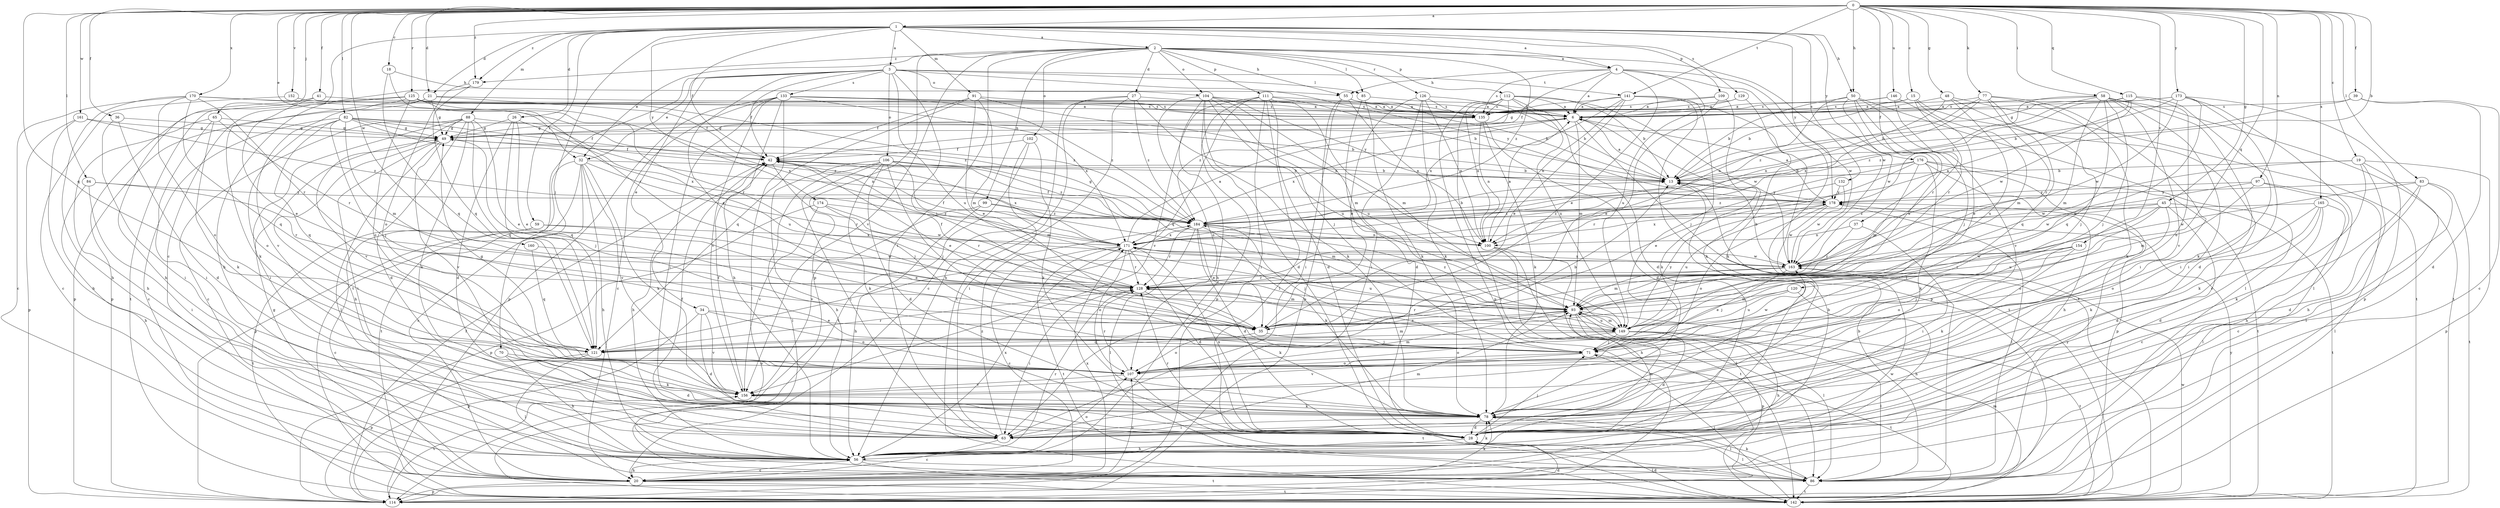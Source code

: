 strict digraph  {
0;
1;
2;
3;
4;
6;
13;
15;
18;
19;
20;
21;
26;
27;
28;
32;
34;
35;
36;
37;
39;
41;
42;
45;
48;
49;
50;
55;
56;
58;
59;
63;
65;
70;
71;
77;
78;
82;
83;
84;
85;
86;
88;
91;
93;
97;
99;
100;
102;
104;
106;
107;
109;
111;
112;
114;
115;
120;
121;
125;
126;
128;
129;
132;
133;
135;
141;
142;
146;
149;
152;
154;
156;
160;
161;
163;
165;
170;
171;
173;
174;
176;
178;
179;
184;
0 -> 1  [label=a];
0 -> 13  [label=b];
0 -> 15  [label=c];
0 -> 18  [label=c];
0 -> 19  [label=c];
0 -> 21  [label=d];
0 -> 32  [label=e];
0 -> 36  [label=f];
0 -> 37  [label=f];
0 -> 39  [label=f];
0 -> 41  [label=f];
0 -> 45  [label=g];
0 -> 48  [label=g];
0 -> 50  [label=h];
0 -> 58  [label=i];
0 -> 65  [label=j];
0 -> 77  [label=k];
0 -> 82  [label=l];
0 -> 83  [label=l];
0 -> 84  [label=l];
0 -> 97  [label=n];
0 -> 115  [label=q];
0 -> 120  [label=q];
0 -> 121  [label=q];
0 -> 125  [label=r];
0 -> 141  [label=t];
0 -> 146  [label=u];
0 -> 152  [label=v];
0 -> 154  [label=v];
0 -> 160  [label=w];
0 -> 161  [label=w];
0 -> 165  [label=x];
0 -> 170  [label=x];
0 -> 173  [label=y];
0 -> 179  [label=z];
1 -> 2  [label=a];
1 -> 3  [label=a];
1 -> 4  [label=a];
1 -> 20  [label=c];
1 -> 21  [label=d];
1 -> 26  [label=d];
1 -> 42  [label=f];
1 -> 50  [label=h];
1 -> 59  [label=i];
1 -> 70  [label=j];
1 -> 88  [label=m];
1 -> 91  [label=m];
1 -> 109  [label=p];
1 -> 129  [label=s];
1 -> 132  [label=s];
1 -> 174  [label=y];
1 -> 176  [label=y];
1 -> 178  [label=y];
1 -> 179  [label=z];
2 -> 4  [label=a];
2 -> 27  [label=d];
2 -> 32  [label=e];
2 -> 55  [label=h];
2 -> 63  [label=i];
2 -> 85  [label=l];
2 -> 99  [label=n];
2 -> 102  [label=o];
2 -> 104  [label=o];
2 -> 111  [label=p];
2 -> 112  [label=p];
2 -> 114  [label=p];
2 -> 126  [label=r];
2 -> 156  [label=v];
2 -> 163  [label=w];
2 -> 179  [label=z];
2 -> 184  [label=z];
3 -> 32  [label=e];
3 -> 34  [label=e];
3 -> 35  [label=e];
3 -> 42  [label=f];
3 -> 71  [label=j];
3 -> 85  [label=l];
3 -> 104  [label=o];
3 -> 106  [label=o];
3 -> 133  [label=s];
3 -> 141  [label=t];
3 -> 142  [label=t];
3 -> 149  [label=u];
3 -> 178  [label=y];
4 -> 6  [label=a];
4 -> 35  [label=e];
4 -> 42  [label=f];
4 -> 55  [label=h];
4 -> 86  [label=l];
4 -> 135  [label=s];
4 -> 149  [label=u];
4 -> 163  [label=w];
6 -> 49  [label=g];
6 -> 78  [label=k];
6 -> 93  [label=m];
6 -> 142  [label=t];
6 -> 171  [label=x];
13 -> 6  [label=a];
13 -> 178  [label=y];
15 -> 6  [label=a];
15 -> 13  [label=b];
15 -> 93  [label=m];
15 -> 121  [label=q];
15 -> 128  [label=r];
18 -> 55  [label=h];
18 -> 121  [label=q];
18 -> 128  [label=r];
19 -> 13  [label=b];
19 -> 56  [label=h];
19 -> 78  [label=k];
19 -> 86  [label=l];
19 -> 114  [label=p];
19 -> 163  [label=w];
20 -> 49  [label=g];
20 -> 56  [label=h];
20 -> 78  [label=k];
20 -> 107  [label=o];
20 -> 114  [label=p];
20 -> 142  [label=t];
20 -> 163  [label=w];
20 -> 171  [label=x];
21 -> 42  [label=f];
21 -> 49  [label=g];
21 -> 114  [label=p];
21 -> 135  [label=s];
21 -> 156  [label=v];
26 -> 28  [label=d];
26 -> 35  [label=e];
26 -> 49  [label=g];
26 -> 121  [label=q];
26 -> 149  [label=u];
27 -> 6  [label=a];
27 -> 20  [label=c];
27 -> 56  [label=h];
27 -> 142  [label=t];
27 -> 149  [label=u];
27 -> 184  [label=z];
28 -> 13  [label=b];
28 -> 56  [label=h];
28 -> 71  [label=j];
28 -> 86  [label=l];
28 -> 93  [label=m];
28 -> 128  [label=r];
28 -> 171  [label=x];
32 -> 13  [label=b];
32 -> 20  [label=c];
32 -> 56  [label=h];
32 -> 78  [label=k];
32 -> 114  [label=p];
32 -> 128  [label=r];
32 -> 142  [label=t];
32 -> 156  [label=v];
34 -> 28  [label=d];
34 -> 35  [label=e];
34 -> 107  [label=o];
34 -> 114  [label=p];
34 -> 156  [label=v];
35 -> 71  [label=j];
35 -> 107  [label=o];
36 -> 28  [label=d];
36 -> 49  [label=g];
36 -> 63  [label=i];
37 -> 63  [label=i];
37 -> 100  [label=n];
37 -> 128  [label=r];
39 -> 13  [label=b];
39 -> 20  [label=c];
39 -> 28  [label=d];
39 -> 135  [label=s];
41 -> 35  [label=e];
41 -> 56  [label=h];
41 -> 135  [label=s];
42 -> 13  [label=b];
42 -> 35  [label=e];
42 -> 56  [label=h];
42 -> 71  [label=j];
42 -> 171  [label=x];
45 -> 28  [label=d];
45 -> 93  [label=m];
45 -> 107  [label=o];
45 -> 142  [label=t];
45 -> 149  [label=u];
45 -> 171  [label=x];
45 -> 184  [label=z];
48 -> 6  [label=a];
48 -> 20  [label=c];
48 -> 100  [label=n];
48 -> 142  [label=t];
48 -> 149  [label=u];
49 -> 42  [label=f];
49 -> 56  [label=h];
49 -> 63  [label=i];
49 -> 71  [label=j];
49 -> 86  [label=l];
49 -> 156  [label=v];
50 -> 6  [label=a];
50 -> 35  [label=e];
50 -> 71  [label=j];
50 -> 86  [label=l];
50 -> 100  [label=n];
50 -> 156  [label=v];
50 -> 163  [label=w];
55 -> 6  [label=a];
55 -> 13  [label=b];
55 -> 63  [label=i];
55 -> 100  [label=n];
55 -> 114  [label=p];
55 -> 135  [label=s];
56 -> 20  [label=c];
56 -> 78  [label=k];
56 -> 86  [label=l];
56 -> 107  [label=o];
56 -> 128  [label=r];
56 -> 142  [label=t];
56 -> 171  [label=x];
58 -> 6  [label=a];
58 -> 13  [label=b];
58 -> 28  [label=d];
58 -> 63  [label=i];
58 -> 71  [label=j];
58 -> 93  [label=m];
58 -> 121  [label=q];
58 -> 142  [label=t];
58 -> 156  [label=v];
58 -> 184  [label=z];
59 -> 20  [label=c];
59 -> 35  [label=e];
59 -> 142  [label=t];
59 -> 171  [label=x];
63 -> 20  [label=c];
63 -> 42  [label=f];
63 -> 93  [label=m];
63 -> 184  [label=z];
65 -> 49  [label=g];
65 -> 56  [label=h];
65 -> 63  [label=i];
65 -> 78  [label=k];
65 -> 128  [label=r];
70 -> 28  [label=d];
70 -> 56  [label=h];
70 -> 78  [label=k];
70 -> 107  [label=o];
71 -> 107  [label=o];
71 -> 142  [label=t];
71 -> 156  [label=v];
71 -> 163  [label=w];
77 -> 63  [label=i];
77 -> 71  [label=j];
77 -> 78  [label=k];
77 -> 128  [label=r];
77 -> 135  [label=s];
77 -> 171  [label=x];
77 -> 184  [label=z];
78 -> 28  [label=d];
78 -> 63  [label=i];
78 -> 86  [label=l];
82 -> 13  [label=b];
82 -> 20  [label=c];
82 -> 42  [label=f];
82 -> 49  [label=g];
82 -> 71  [label=j];
82 -> 93  [label=m];
82 -> 107  [label=o];
82 -> 121  [label=q];
82 -> 171  [label=x];
82 -> 184  [label=z];
83 -> 20  [label=c];
83 -> 28  [label=d];
83 -> 78  [label=k];
83 -> 142  [label=t];
83 -> 163  [label=w];
83 -> 178  [label=y];
84 -> 56  [label=h];
84 -> 63  [label=i];
84 -> 128  [label=r];
84 -> 178  [label=y];
85 -> 6  [label=a];
85 -> 28  [label=d];
85 -> 78  [label=k];
86 -> 13  [label=b];
86 -> 78  [label=k];
86 -> 142  [label=t];
86 -> 178  [label=y];
88 -> 20  [label=c];
88 -> 28  [label=d];
88 -> 35  [label=e];
88 -> 49  [label=g];
88 -> 63  [label=i];
88 -> 78  [label=k];
88 -> 100  [label=n];
88 -> 121  [label=q];
88 -> 156  [label=v];
91 -> 6  [label=a];
91 -> 35  [label=e];
91 -> 42  [label=f];
91 -> 93  [label=m];
91 -> 100  [label=n];
91 -> 121  [label=q];
93 -> 35  [label=e];
93 -> 86  [label=l];
93 -> 114  [label=p];
93 -> 142  [label=t];
93 -> 149  [label=u];
93 -> 184  [label=z];
97 -> 56  [label=h];
97 -> 86  [label=l];
97 -> 93  [label=m];
97 -> 163  [label=w];
97 -> 178  [label=y];
99 -> 56  [label=h];
99 -> 93  [label=m];
99 -> 156  [label=v];
99 -> 184  [label=z];
100 -> 6  [label=a];
100 -> 56  [label=h];
100 -> 86  [label=l];
100 -> 142  [label=t];
102 -> 42  [label=f];
102 -> 63  [label=i];
102 -> 78  [label=k];
102 -> 142  [label=t];
104 -> 28  [label=d];
104 -> 56  [label=h];
104 -> 71  [label=j];
104 -> 78  [label=k];
104 -> 93  [label=m];
104 -> 107  [label=o];
104 -> 135  [label=s];
104 -> 149  [label=u];
104 -> 178  [label=y];
106 -> 13  [label=b];
106 -> 28  [label=d];
106 -> 56  [label=h];
106 -> 63  [label=i];
106 -> 71  [label=j];
106 -> 78  [label=k];
106 -> 86  [label=l];
106 -> 93  [label=m];
106 -> 184  [label=z];
107 -> 49  [label=g];
107 -> 93  [label=m];
107 -> 128  [label=r];
107 -> 142  [label=t];
107 -> 156  [label=v];
109 -> 6  [label=a];
109 -> 35  [label=e];
109 -> 78  [label=k];
109 -> 135  [label=s];
111 -> 6  [label=a];
111 -> 13  [label=b];
111 -> 28  [label=d];
111 -> 63  [label=i];
111 -> 86  [label=l];
111 -> 93  [label=m];
111 -> 114  [label=p];
111 -> 121  [label=q];
111 -> 156  [label=v];
112 -> 6  [label=a];
112 -> 13  [label=b];
112 -> 28  [label=d];
112 -> 100  [label=n];
112 -> 114  [label=p];
112 -> 135  [label=s];
112 -> 142  [label=t];
112 -> 149  [label=u];
112 -> 163  [label=w];
112 -> 184  [label=z];
114 -> 28  [label=d];
114 -> 42  [label=f];
114 -> 156  [label=v];
115 -> 78  [label=k];
115 -> 107  [label=o];
115 -> 135  [label=s];
115 -> 163  [label=w];
115 -> 171  [label=x];
115 -> 184  [label=z];
120 -> 35  [label=e];
120 -> 56  [label=h];
120 -> 93  [label=m];
120 -> 149  [label=u];
121 -> 13  [label=b];
121 -> 86  [label=l];
121 -> 93  [label=m];
121 -> 114  [label=p];
121 -> 128  [label=r];
125 -> 78  [label=k];
125 -> 107  [label=o];
125 -> 114  [label=p];
125 -> 128  [label=r];
125 -> 135  [label=s];
125 -> 142  [label=t];
125 -> 171  [label=x];
125 -> 184  [label=z];
126 -> 13  [label=b];
126 -> 35  [label=e];
126 -> 63  [label=i];
126 -> 78  [label=k];
126 -> 100  [label=n];
126 -> 135  [label=s];
128 -> 42  [label=f];
128 -> 63  [label=i];
128 -> 78  [label=k];
128 -> 93  [label=m];
129 -> 6  [label=a];
129 -> 78  [label=k];
129 -> 135  [label=s];
132 -> 163  [label=w];
132 -> 178  [label=y];
132 -> 184  [label=z];
133 -> 6  [label=a];
133 -> 20  [label=c];
133 -> 56  [label=h];
133 -> 63  [label=i];
133 -> 86  [label=l];
133 -> 114  [label=p];
133 -> 135  [label=s];
133 -> 156  [label=v];
133 -> 171  [label=x];
133 -> 184  [label=z];
135 -> 28  [label=d];
135 -> 49  [label=g];
135 -> 78  [label=k];
135 -> 100  [label=n];
141 -> 6  [label=a];
141 -> 35  [label=e];
141 -> 49  [label=g];
141 -> 71  [label=j];
141 -> 100  [label=n];
141 -> 114  [label=p];
141 -> 142  [label=t];
141 -> 171  [label=x];
142 -> 28  [label=d];
142 -> 71  [label=j];
142 -> 93  [label=m];
142 -> 163  [label=w];
142 -> 178  [label=y];
146 -> 13  [label=b];
146 -> 35  [label=e];
146 -> 128  [label=r];
146 -> 135  [label=s];
149 -> 28  [label=d];
149 -> 56  [label=h];
149 -> 71  [label=j];
149 -> 86  [label=l];
149 -> 93  [label=m];
149 -> 107  [label=o];
149 -> 121  [label=q];
149 -> 128  [label=r];
149 -> 178  [label=y];
152 -> 6  [label=a];
152 -> 20  [label=c];
154 -> 71  [label=j];
154 -> 78  [label=k];
154 -> 107  [label=o];
154 -> 128  [label=r];
154 -> 163  [label=w];
156 -> 42  [label=f];
156 -> 78  [label=k];
160 -> 121  [label=q];
160 -> 163  [label=w];
161 -> 49  [label=g];
161 -> 56  [label=h];
161 -> 114  [label=p];
161 -> 184  [label=z];
163 -> 13  [label=b];
163 -> 71  [label=j];
163 -> 93  [label=m];
163 -> 128  [label=r];
163 -> 171  [label=x];
165 -> 20  [label=c];
165 -> 28  [label=d];
165 -> 78  [label=k];
165 -> 86  [label=l];
165 -> 107  [label=o];
165 -> 184  [label=z];
170 -> 6  [label=a];
170 -> 20  [label=c];
170 -> 56  [label=h];
170 -> 107  [label=o];
170 -> 121  [label=q];
170 -> 128  [label=r];
170 -> 184  [label=z];
171 -> 6  [label=a];
171 -> 20  [label=c];
171 -> 28  [label=d];
171 -> 42  [label=f];
171 -> 107  [label=o];
171 -> 128  [label=r];
171 -> 142  [label=t];
171 -> 149  [label=u];
171 -> 163  [label=w];
173 -> 6  [label=a];
173 -> 49  [label=g];
173 -> 63  [label=i];
173 -> 86  [label=l];
173 -> 114  [label=p];
173 -> 149  [label=u];
173 -> 163  [label=w];
173 -> 178  [label=y];
174 -> 114  [label=p];
174 -> 128  [label=r];
174 -> 156  [label=v];
174 -> 163  [label=w];
174 -> 184  [label=z];
176 -> 13  [label=b];
176 -> 35  [label=e];
176 -> 56  [label=h];
176 -> 78  [label=k];
176 -> 93  [label=m];
176 -> 114  [label=p];
176 -> 128  [label=r];
176 -> 142  [label=t];
178 -> 6  [label=a];
178 -> 86  [label=l];
178 -> 107  [label=o];
178 -> 149  [label=u];
178 -> 163  [label=w];
178 -> 184  [label=z];
179 -> 56  [label=h];
179 -> 107  [label=o];
179 -> 121  [label=q];
184 -> 13  [label=b];
184 -> 28  [label=d];
184 -> 35  [label=e];
184 -> 42  [label=f];
184 -> 49  [label=g];
184 -> 71  [label=j];
184 -> 78  [label=k];
184 -> 86  [label=l];
184 -> 100  [label=n];
184 -> 128  [label=r];
184 -> 171  [label=x];
}
